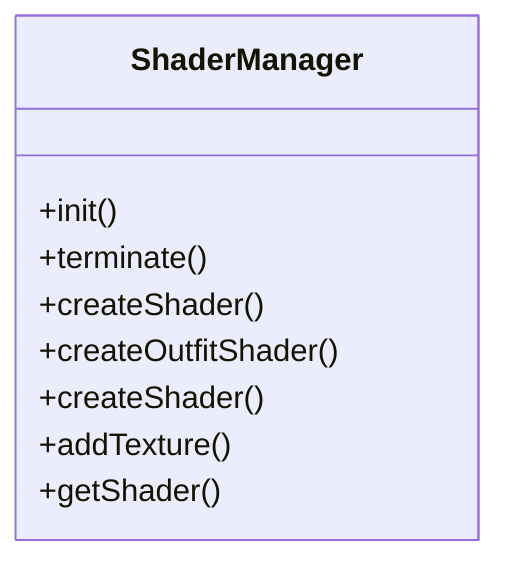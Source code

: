 classDiagram
    class ShaderManager {
        +init()
        +terminate()
        +createShader()
        +createOutfitShader()
        +createShader()
        +addTexture()
        +getShader()
    }